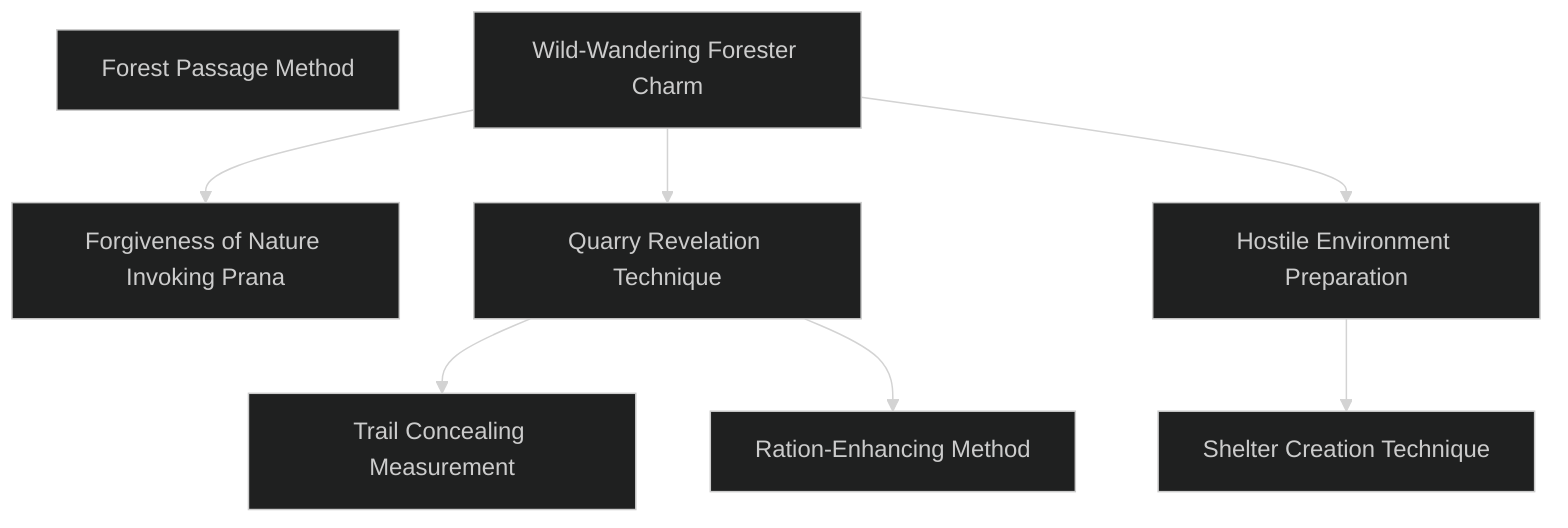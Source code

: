 ---
config:
  theme: dark
---
flowchart TD

    forest_passage_method[Forest Passage Method]
    click forest_passage_method callback "
        Forest Passage Method<br>
        <br>
        Cost: 2 motes<br>
        Duration: The Dragon-Blooded's Essence in scenes<br>
        Type: Simple<br>
        Minimum Survival: 2<br>
        Minimum Essence: 1<br>
        Prerequisite Charms: None<br>
        <br>
        A Wood-attuned character can attune herself to the
        Essence of trees, grasses, briars and other plant life around
        her. While thus attuned, she can pass through dense
        vegetation without any penalty to her movement or combat.
        Somehow, the crowding, tangling plants never seem
        to be exactly where the character is. Not only does this
        make it easier to pursue animals or fugitives through
        undergrowth, briars or other hindrances, the Dragon-Blooded
        character enjoys a considerable advantage over
        an enemy if she fights in such surroundings.<br>
        Cascade Charms:<br>
        • A more experienced or powerful Wood-attuned
        character could extend the effect of the Forest Passage
        Method to other characters, for a suitably increased Essence
        cost.<br>
        • A variation using Stealth instead of Survival makes
        a person virtually invisible, silent and undetectable while
        within forest, scrub or shrubbery.
        "

    wild_wandering_forester_charm[Wild-Wandering Forester Charm]
    click wild_wandering_forester_charm callback "
        Wild-Wandering Forester Charm<br>
        <br>
        Cost: 1 mote per 2 dice<br>
        Duration: Instant<br>
        Type: Supplemental<br>
        Minimum Survival: 2<br>
        Minimum Essence: 1<br>
        Prerequisite Charms: None<br>
        <br>
        The Exalt using this Charm calls upon his superior
        knowledge of the wilderness and uses his Essence, and
        his relationship to the Elemental Pole of Wood in
        particular, to improve his chance of survival in hostile
        environments. The Dragon-Blood can improve his Survival
        dice pools by two dice for every mote of Essence
        spent, but can no more than double his Survival Ability.
        The character must spend a full mote of Essence
        even if he wishes to add just a single die (as might be the
        case if he has an odd Survival score).
        "

    forgiveness_of_nature_invoking_prana[Forgiveness of Nature Invoking Prana]
    wild_wandering_forester_charm --> forgiveness_of_nature_invoking_prana
    click forgiveness_of_nature_invoking_prana callback "
        Forgiveness of Nature Invoking Prana<br>
        <br>
        Cost: 2 motes<br>
        Duration: Instant<br>
        Type: Reflexive<br>
        Minimum Survival: 2<br>
        Minimum Essence: 2<br>
        <br>
        Prerequisite Charms: Wild-Wandering Forester Charm
        The Exalt with this Charm is able to beg a brief favor
        of the spirits of the natural world when he has given offense
        or behaved in an inappropriate manner before them. In so
        doing, he may be able to correct prior mistakes, although
        there is always the chance that he will instead give further
        offense. Immediately after a Survival roll, the Dragon-Blood's
        player may spend 2 motes of Essence and reroll. He
        must accept the second roll. If this Charm is part of a
        Combo, the character must pay all the Essence necessary
        to activate associated Charms again, even if they do not
        contribute to the rerolled pool.
        "

    quarry_revelation_technique[Quarry Revelation Technique]
    wild_wandering_forester_charm --> quarry_revelation_technique
    click quarry_revelation_technique callback "
        Quarry Revelation Technique<br>
        <br>
        Cost: 2 motes<br>
        Duration: One day<br>
        Type: Simple<br>
        Minimum Survival: 3<br>
        Minimum Essence: 2<br>
        Prerequisite Charms: Wild-Wandering Forester Charm<br>
        <br>
        With this Charm, the Exalted can track the passage
        of nearly any creature that is not using magic (such as
        Trail Concealing Measurement, below) to hide signs of
        its passing. The character needs only to spend the required
        Essence, and signs of his quarry's passage stand out
        to the character's eyes: Animal tracks and spoor become
        much more prominent, and the broken twigs and other
        signs that reveal a human's passage are quite clear. The
        tracker's player must make a simple Perception + Survival
        roll and acquire only a single success to keep on his
        prey's trail, regardless of the conduciveness of the local
        terrain and weather to tracking. The character cannot
        follow a trail more than a week old with this Charm. If the
        target is using Trail Concealing Measurement or some
        other wilderness Charm that makes her untrackable
        without magical aid, then this Charm counts as such aid.
        Under such circumstances, the tracking Exalt's player
        may make a normal Survival roll to track the target but
        does not gain this Charm's normal mechanical bonus.
        "

    trail_concealing_measurement[Trail Concealing Measurement]
    quarry_revelation_technique --> trail_concealing_measurement
    click trail_concealing_measurement callback "
        Trail Concealing Measurement<br>
        <br>
        Cost: 3 motes<br>
        Duration: One day<br>
        Type: Simple<br>
        Minimum Survival: 3<br>
        Minimum Essence: 2<br>
        Prerequisite Charms: Quarry Revelation Technique<br>
        <br>
        The Exalted using Trail Concealing Measurement
        knows instinctually how to hide signs of his passage. He
        does this so skillfully that mortal trackers and those without
        Quarry Revelation Technique (above) or other magical
        means of tracking him are unable to do so. Players of beings
        with magical means to pursue the character make normal
        rolls to track the character. It is rumored by those who have
        traveled close to the Wyld that the Lunar Exalted are not
        fooled by this Charm at all when they wear animal shapes.
        "

    ration_enhancing_method[Ration-Enhancing Method]
    quarry_revelation_technique --> ration_enhancing_method
    click ration_enhancing_method callback "
        Ration-Enhancing Method<br>
        <br>
        Cost: 2 motes<br>
        Duration: One hunt<br>
        Type: Simple<br>
        Minimum Survival: 3<br>
        Minimum Essence: 2<br>
        Prerequisite Charms: Quarry Revelation Technique<br>
        <br>
        Ration-Enhancing Method doubles the effectiveness
        of any hunting expedition the character takes part in
        during the scene that it is active. Whether alone or as part
        of a group, when the Dragon-Blood with this Charm sets
        off to find food, he (and his group, if applicable) will find
        twice as much food as the level of success on their Survival
        rolls would otherwise imply.
        "

    hostile_environment_preparation[Hostile Environment Preparation]
    wild_wandering_forester_charm --> hostile_environment_preparation
    click hostile_environment_preparation callback "
        Hostile Environment Preparation<br>
        <br>
        Cost: 3 motes + 1 per companion<br>
        Duration: 1 Day<br>
        Type: Simple<br>
        Minimum Survival: 4<br>
        Minimum Essence: 2<br>
        Prerequisite Charms: Wild-Wandering Forester Charm<br>
        <br>
        This Charm enables an Exalt and his companions to
        avoid the worst effects of hostile environments. In a hot
        environment, the Exalted leading the group uses this
        Charm to make sure he and his fellows remain out of the
        worst heat of the sun and conserve water. In a cold
        environment, he makes sure they conserve body heat as
        well as possible and remain moving to avoid frostbite.
        When Hostile Environment Preparation Method is active,
        the group can be assumed to be unharmed by any
        environment that would ordinarily require three or fewer
        successes on a Survival roll. Environments that would
        require four or more successes now require three fewer
        successes, so even the most hostile natural environment
        only requires two successes on a Survival roll. The Charm's
        base 3 motes cost protects the Exalt. Every additional
        mote spent protects a single traveling companion. An
        Exalt cannot protect more individuals with this Charm
        than his permanent Essence.
        "

    shelter_creation_technique[Shelter Creation Technique]
    hostile_environment_preparation --> shelter_creation_technique
    click shelter_creation_technique callback "
        Shelter Creation Technique<br>
        <br>
        Cost: 5 motes<br>
        Duration: One scene<br>
        Type: Simple<br>
        Minimum Survival: 5<br>
        Minimum Essence: 3<br>
        Prerequisite Charms: Hostile Environment Preparation Method<br>
        <br>
        The character calls upon helpful spirits of Wood
        (and, if appropriate, other elements) to help him build
        a remarkably robust, protective and comfortable shelter
        even in the worst environment. For a group traveling in
        the forest, the Exalted can create a wooden hut in a
        matter of about 30 minutes. Those traveling in the
        desert can find themselves in a sheltered outcropping,
        shaded from above and with plenty of room for wind to
        flow through. A character in the Far North may build an
        igloo or other hard-packed snow shelter in about 30
        minutes. These shelters will last no more than a day, as
        they are somewhat magical in nature. Generally, the
        shelter the character builds can hold around six human-sized
        creatures; if the Exalted wishes to build a larger
        shelter, he must spend an additional mote of Essence per
        person to be accommodated within it.
        "